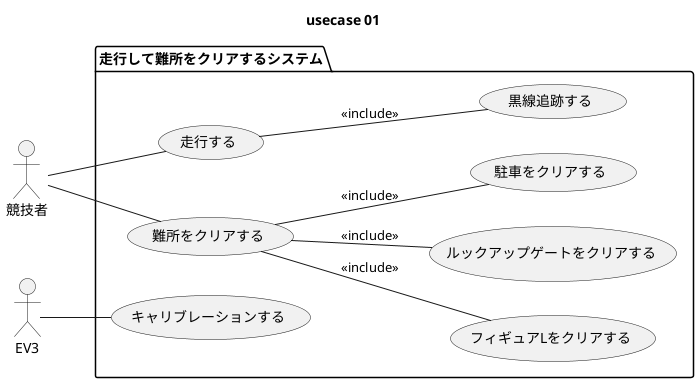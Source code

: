 @startuml

title usecase 01

actor 競技者 as user
actor EV3 as robo

left to right direction

package "走行して難所をクリアするシステム" {

    usecase 走行する as run
    usecase 難所をクリアする as obs
    usecase キャリブレーションする as calib
    usecase 黒線追跡する as black
    usecase フィギュアLをクリアする as figy
    usecase ルックアップゲートをクリアする as gate
    usecase 駐車をクリアする as park
}

user -- run
user -- obs
robo -- calib
run  -- black : <<include>>
obs  -- figy  : <<include>>
obs  -- gate  : <<include>>
obs  -- park  : <<include>>

@enduml

